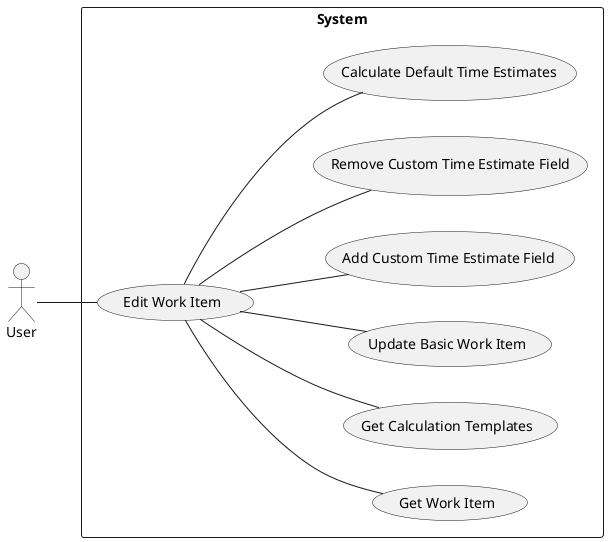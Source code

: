@startuml "New Work Item"
    left to right direction

    actor  "User" as user

    rectangle "System" {
        usecase "Edit Work Item" as edit
        usecase "Get Work Item" as get_workitem
        usecase "Get Calculation Templates" as get_templates
        usecase "Update Basic Work Item" as edit_workitem
        usecase "Add Custom Time Estimate Field" as add_custom
        usecase "Remove Custom Time Estimate Field" as remove_custom
        usecase "Calculate Default Time Estimates" as calc_estimates
    }

    user -- edit
    edit -- get_workitem
    edit -- get_templates
    edit -- edit_workitem
    edit -- remove_custom
    edit -- add_custom
    edit -- calc_estimates

@enduml